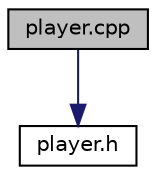 digraph "player.cpp"
{
 // LATEX_PDF_SIZE
  edge [fontname="Helvetica",fontsize="10",labelfontname="Helvetica",labelfontsize="10"];
  node [fontname="Helvetica",fontsize="10",shape=record];
  Node1 [label="player.cpp",height=0.2,width=0.4,color="black", fillcolor="grey75", style="filled", fontcolor="black",tooltip="Clase con los atributos de un jugador."];
  Node1 -> Node2 [color="midnightblue",fontsize="10",style="solid",fontname="Helvetica"];
  Node2 [label="player.h",height=0.2,width=0.4,color="black", fillcolor="white", style="filled",URL="$player_8h_source.html",tooltip=" "];
}
